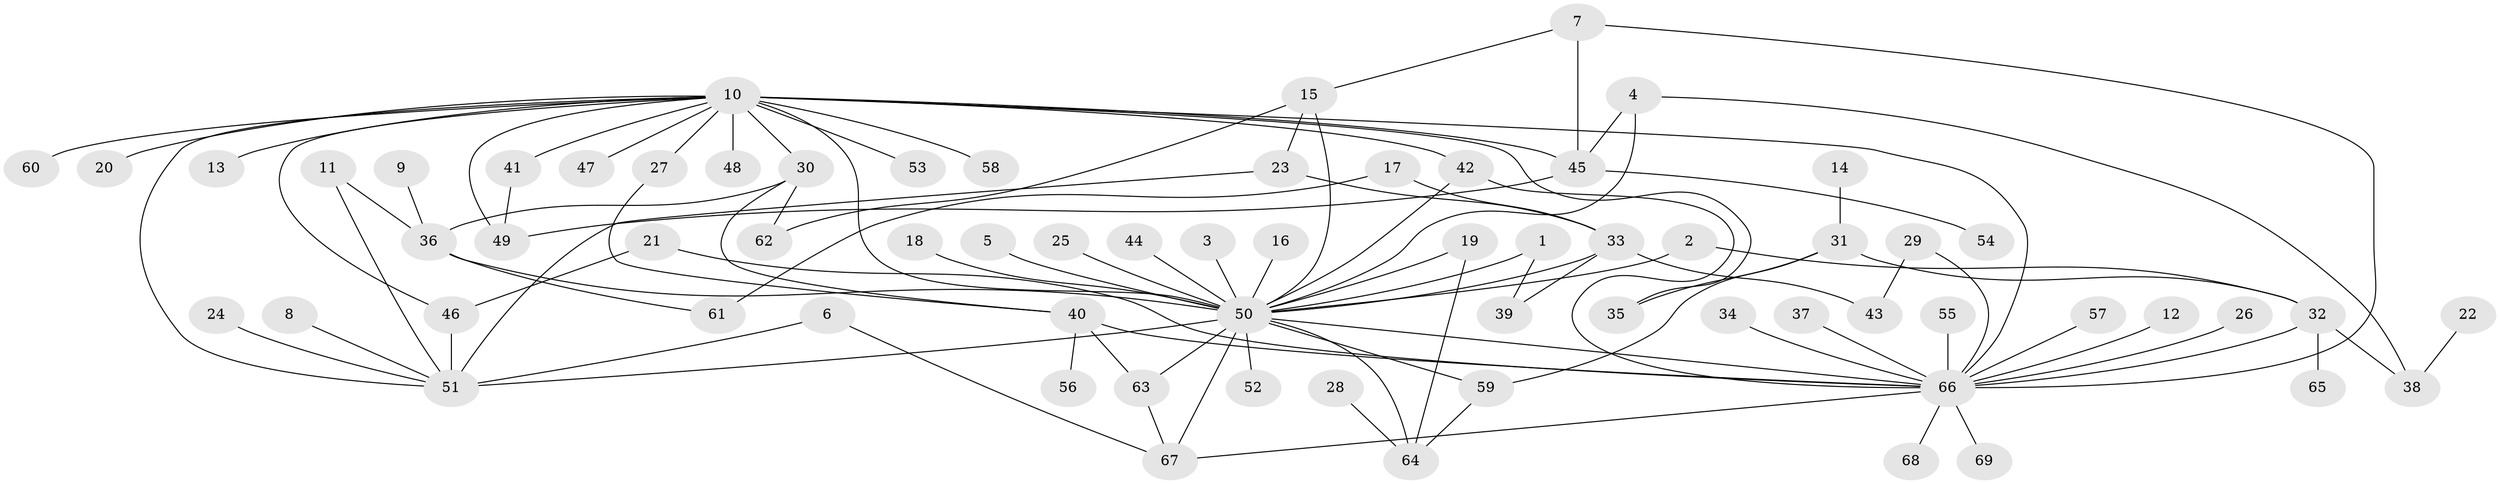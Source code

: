 // original degree distribution, {19: 0.0072992700729927005, 8: 0.0072992700729927005, 20: 0.0072992700729927005, 6: 0.021897810218978103, 26: 0.0072992700729927005, 3: 0.072992700729927, 5: 0.043795620437956206, 2: 0.22627737226277372, 9: 0.0072992700729927005, 4: 0.06569343065693431, 1: 0.5036496350364964, 7: 0.021897810218978103, 10: 0.0072992700729927005}
// Generated by graph-tools (version 1.1) at 2025/46/03/06/25 01:46:56]
// undirected, 69 vertices, 99 edges
graph export_dot {
graph [start="1"]
  node [color=gray90,style=filled];
  1;
  2;
  3;
  4;
  5;
  6;
  7;
  8;
  9;
  10;
  11;
  12;
  13;
  14;
  15;
  16;
  17;
  18;
  19;
  20;
  21;
  22;
  23;
  24;
  25;
  26;
  27;
  28;
  29;
  30;
  31;
  32;
  33;
  34;
  35;
  36;
  37;
  38;
  39;
  40;
  41;
  42;
  43;
  44;
  45;
  46;
  47;
  48;
  49;
  50;
  51;
  52;
  53;
  54;
  55;
  56;
  57;
  58;
  59;
  60;
  61;
  62;
  63;
  64;
  65;
  66;
  67;
  68;
  69;
  1 -- 39 [weight=1.0];
  1 -- 50 [weight=1.0];
  2 -- 32 [weight=1.0];
  2 -- 50 [weight=1.0];
  3 -- 50 [weight=1.0];
  4 -- 38 [weight=1.0];
  4 -- 45 [weight=1.0];
  4 -- 50 [weight=1.0];
  5 -- 50 [weight=1.0];
  6 -- 51 [weight=1.0];
  6 -- 67 [weight=1.0];
  7 -- 15 [weight=1.0];
  7 -- 45 [weight=1.0];
  7 -- 66 [weight=1.0];
  8 -- 51 [weight=1.0];
  9 -- 36 [weight=1.0];
  10 -- 13 [weight=1.0];
  10 -- 20 [weight=1.0];
  10 -- 27 [weight=1.0];
  10 -- 30 [weight=1.0];
  10 -- 35 [weight=1.0];
  10 -- 41 [weight=2.0];
  10 -- 42 [weight=2.0];
  10 -- 45 [weight=1.0];
  10 -- 46 [weight=1.0];
  10 -- 47 [weight=1.0];
  10 -- 48 [weight=1.0];
  10 -- 49 [weight=1.0];
  10 -- 50 [weight=2.0];
  10 -- 51 [weight=1.0];
  10 -- 53 [weight=1.0];
  10 -- 58 [weight=1.0];
  10 -- 60 [weight=1.0];
  10 -- 66 [weight=1.0];
  11 -- 36 [weight=1.0];
  11 -- 51 [weight=1.0];
  12 -- 66 [weight=1.0];
  14 -- 31 [weight=1.0];
  15 -- 23 [weight=1.0];
  15 -- 50 [weight=1.0];
  15 -- 62 [weight=1.0];
  16 -- 50 [weight=1.0];
  17 -- 33 [weight=1.0];
  17 -- 61 [weight=1.0];
  18 -- 50 [weight=1.0];
  19 -- 50 [weight=1.0];
  19 -- 64 [weight=1.0];
  21 -- 46 [weight=1.0];
  21 -- 66 [weight=1.0];
  22 -- 38 [weight=1.0];
  23 -- 33 [weight=1.0];
  23 -- 51 [weight=1.0];
  24 -- 51 [weight=1.0];
  25 -- 50 [weight=1.0];
  26 -- 66 [weight=1.0];
  27 -- 40 [weight=1.0];
  28 -- 64 [weight=1.0];
  29 -- 43 [weight=1.0];
  29 -- 66 [weight=1.0];
  30 -- 36 [weight=1.0];
  30 -- 40 [weight=1.0];
  30 -- 62 [weight=1.0];
  31 -- 32 [weight=1.0];
  31 -- 35 [weight=1.0];
  31 -- 59 [weight=1.0];
  32 -- 38 [weight=1.0];
  32 -- 65 [weight=1.0];
  32 -- 66 [weight=1.0];
  33 -- 39 [weight=1.0];
  33 -- 43 [weight=1.0];
  33 -- 50 [weight=1.0];
  34 -- 66 [weight=1.0];
  36 -- 50 [weight=1.0];
  36 -- 61 [weight=1.0];
  37 -- 66 [weight=1.0];
  40 -- 56 [weight=1.0];
  40 -- 63 [weight=2.0];
  40 -- 66 [weight=1.0];
  41 -- 49 [weight=1.0];
  42 -- 50 [weight=1.0];
  42 -- 66 [weight=1.0];
  44 -- 50 [weight=1.0];
  45 -- 49 [weight=1.0];
  45 -- 54 [weight=1.0];
  46 -- 51 [weight=1.0];
  50 -- 51 [weight=2.0];
  50 -- 52 [weight=1.0];
  50 -- 59 [weight=1.0];
  50 -- 63 [weight=1.0];
  50 -- 64 [weight=1.0];
  50 -- 66 [weight=1.0];
  50 -- 67 [weight=1.0];
  55 -- 66 [weight=1.0];
  57 -- 66 [weight=1.0];
  59 -- 64 [weight=1.0];
  63 -- 67 [weight=1.0];
  66 -- 67 [weight=1.0];
  66 -- 68 [weight=1.0];
  66 -- 69 [weight=1.0];
}
